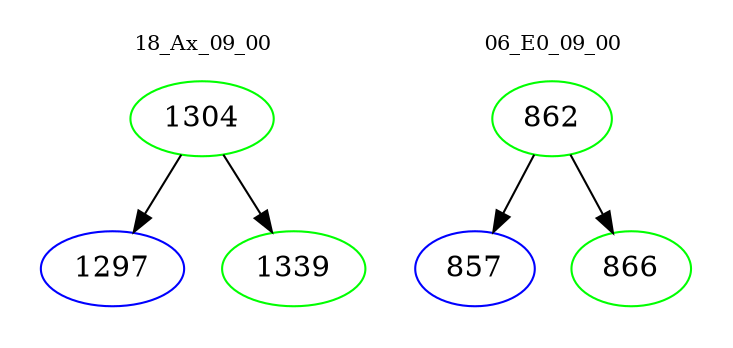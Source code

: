 digraph{
subgraph cluster_0 {
color = white
label = "18_Ax_09_00";
fontsize=10;
T0_1304 [label="1304", color="green"]
T0_1304 -> T0_1297 [color="black"]
T0_1297 [label="1297", color="blue"]
T0_1304 -> T0_1339 [color="black"]
T0_1339 [label="1339", color="green"]
}
subgraph cluster_1 {
color = white
label = "06_E0_09_00";
fontsize=10;
T1_862 [label="862", color="green"]
T1_862 -> T1_857 [color="black"]
T1_857 [label="857", color="blue"]
T1_862 -> T1_866 [color="black"]
T1_866 [label="866", color="green"]
}
}
